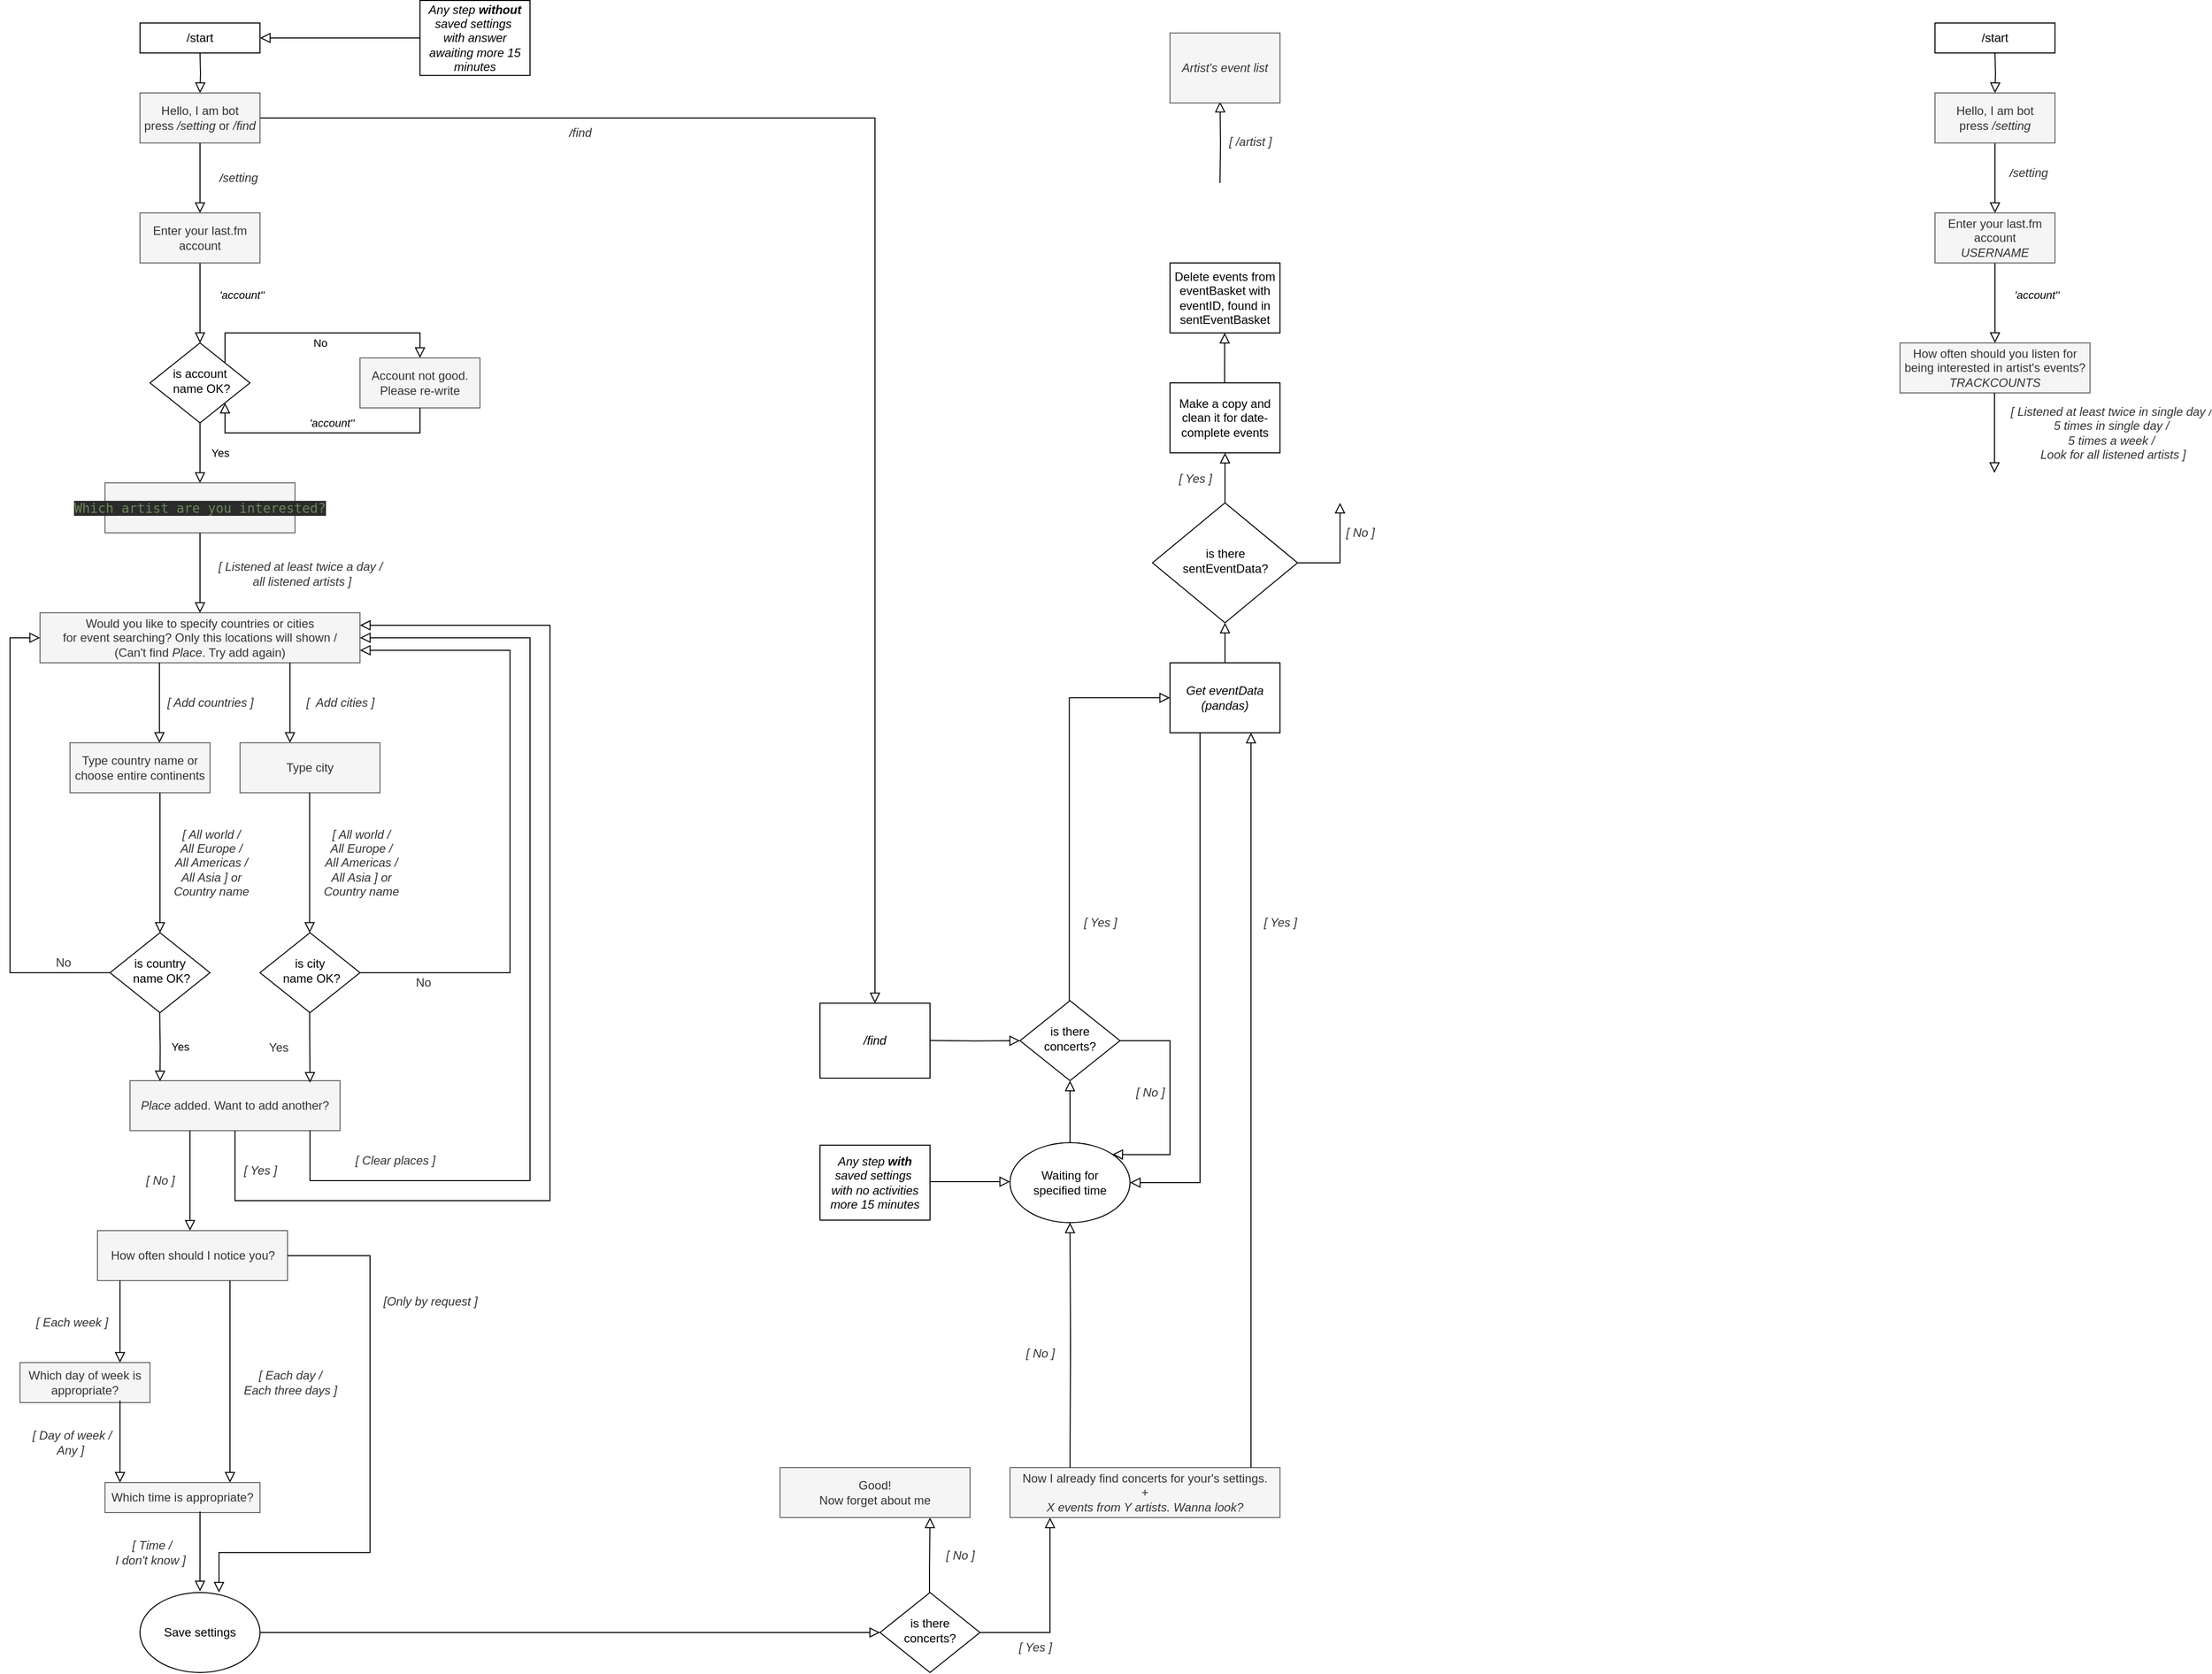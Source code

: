 <mxfile version="15.3.5" type="device"><diagram id="C5RBs43oDa-KdzZeNtuy" name="Page-1"><mxGraphModel dx="822" dy="880" grid="1" gridSize="10" guides="1" tooltips="1" connect="1" arrows="1" fold="1" page="1" pageScale="1" pageWidth="3300" pageHeight="4681" background="none" math="0" shadow="0"><root><mxCell id="WIyWlLk6GJQsqaUBKTNV-0"/><mxCell id="WIyWlLk6GJQsqaUBKTNV-1" parent="WIyWlLk6GJQsqaUBKTNV-0"/><mxCell id="WIyWlLk6GJQsqaUBKTNV-2" value="" style="rounded=0;html=1;jettySize=auto;orthogonalLoop=1;fontSize=11;endArrow=block;endFill=0;endSize=8;strokeWidth=1;shadow=0;labelBackgroundColor=none;edgeStyle=orthogonalEdgeStyle;" parent="WIyWlLk6GJQsqaUBKTNV-1" edge="1"><mxGeometry relative="1" as="geometry"><mxPoint x="220" y="70" as="sourcePoint"/><mxPoint x="220" y="110" as="targetPoint"/></mxGeometry></mxCell><mxCell id="WIyWlLk6GJQsqaUBKTNV-4" value="&lt;i&gt;&amp;nbsp;'account''&lt;/i&gt;" style="rounded=0;html=1;jettySize=auto;orthogonalLoop=1;fontSize=11;endArrow=block;endFill=0;endSize=8;strokeWidth=1;shadow=0;labelBackgroundColor=none;edgeStyle=orthogonalEdgeStyle;exitX=0.5;exitY=1;exitDx=0;exitDy=0;" parent="WIyWlLk6GJQsqaUBKTNV-1" source="rddQKgTsHQDnWdZwO14L-9" target="WIyWlLk6GJQsqaUBKTNV-10" edge="1"><mxGeometry x="-0.2" y="40" relative="1" as="geometry"><mxPoint as="offset"/><mxPoint x="220" y="310" as="sourcePoint"/></mxGeometry></mxCell><mxCell id="WIyWlLk6GJQsqaUBKTNV-8" value="Yes" style="rounded=0;html=1;jettySize=auto;orthogonalLoop=1;fontSize=11;endArrow=block;endFill=0;endSize=8;strokeWidth=1;shadow=0;labelBackgroundColor=none;edgeStyle=orthogonalEdgeStyle;" parent="WIyWlLk6GJQsqaUBKTNV-1" source="WIyWlLk6GJQsqaUBKTNV-10" edge="1"><mxGeometry y="20" relative="1" as="geometry"><mxPoint as="offset"/><mxPoint x="220" y="500.03" as="targetPoint"/></mxGeometry></mxCell><mxCell id="WIyWlLk6GJQsqaUBKTNV-9" value="No" style="edgeStyle=orthogonalEdgeStyle;rounded=0;html=1;jettySize=auto;orthogonalLoop=1;fontSize=11;endArrow=block;endFill=0;endSize=8;strokeWidth=1;shadow=0;labelBackgroundColor=none;entryX=0.5;entryY=0;entryDx=0;entryDy=0;exitX=1;exitY=0;exitDx=0;exitDy=0;" parent="WIyWlLk6GJQsqaUBKTNV-1" source="WIyWlLk6GJQsqaUBKTNV-10" target="rddQKgTsHQDnWdZwO14L-11" edge="1"><mxGeometry y="-10" relative="1" as="geometry"><mxPoint as="offset"/><mxPoint x="380" y="400.03" as="targetPoint"/><Array as="points"><mxPoint x="245" y="350.03"/><mxPoint x="440" y="350.03"/></Array></mxGeometry></mxCell><mxCell id="WIyWlLk6GJQsqaUBKTNV-10" value="is account&lt;br&gt;&amp;nbsp;name OK?" style="rhombus;whiteSpace=wrap;html=1;shadow=0;fontFamily=Helvetica;fontSize=12;align=center;strokeWidth=1;spacing=6;spacingTop=-4;" parent="WIyWlLk6GJQsqaUBKTNV-1" vertex="1"><mxGeometry x="170" y="360.03" width="100" height="80" as="geometry"/></mxCell><mxCell id="rddQKgTsHQDnWdZwO14L-1" value="Hello, I am bot&lt;br&gt;press &lt;i&gt;/setting&amp;nbsp;&lt;/i&gt;or &lt;i&gt;/find&lt;/i&gt;" style="rounded=0;whiteSpace=wrap;html=1;hachureGap=4;pointerEvents=0;fillColor=#f5f5f5;strokeColor=#666666;fontColor=#333333;" parent="WIyWlLk6GJQsqaUBKTNV-1" vertex="1"><mxGeometry x="160" y="110" width="120" height="50" as="geometry"/></mxCell><mxCell id="rddQKgTsHQDnWdZwO14L-2" value="&lt;span&gt;/start&lt;/span&gt;" style="rounded=0;whiteSpace=wrap;html=1;hachureGap=4;pointerEvents=0;" parent="WIyWlLk6GJQsqaUBKTNV-1" vertex="1"><mxGeometry x="160" y="40" width="120" height="30" as="geometry"/></mxCell><mxCell id="rddQKgTsHQDnWdZwO14L-7" value="&lt;i&gt;/&lt;/i&gt;&lt;i style=&quot;color: rgb(51 , 51 , 51) ; font-size: 12px&quot;&gt;setting&amp;nbsp;&lt;/i&gt;" style="edgeStyle=orthogonalEdgeStyle;rounded=0;html=1;jettySize=auto;orthogonalLoop=1;fontSize=11;endArrow=block;endFill=0;endSize=8;strokeWidth=1;shadow=0;labelBackgroundColor=none;exitX=0.5;exitY=1;exitDx=0;exitDy=0;" parent="WIyWlLk6GJQsqaUBKTNV-1" source="rddQKgTsHQDnWdZwO14L-1" edge="1"><mxGeometry y="40" relative="1" as="geometry"><mxPoint as="offset"/><mxPoint x="220" y="190.02" as="sourcePoint"/><mxPoint x="220" y="230" as="targetPoint"/><Array as="points"><mxPoint x="220" y="190"/></Array></mxGeometry></mxCell><mxCell id="rddQKgTsHQDnWdZwO14L-9" value="Enter your last.fm account" style="rounded=0;whiteSpace=wrap;html=1;hachureGap=4;pointerEvents=0;fillColor=#f5f5f5;strokeColor=#666666;fontColor=#333333;" parent="WIyWlLk6GJQsqaUBKTNV-1" vertex="1"><mxGeometry x="160" y="230" width="120" height="50" as="geometry"/></mxCell><mxCell id="rddQKgTsHQDnWdZwO14L-11" value="Account not good. Please re-write" style="rounded=0;whiteSpace=wrap;html=1;hachureGap=4;pointerEvents=0;fillColor=#f5f5f5;strokeColor=#666666;fontColor=#333333;" parent="WIyWlLk6GJQsqaUBKTNV-1" vertex="1"><mxGeometry x="380" y="375.03" width="120" height="50" as="geometry"/></mxCell><mxCell id="rddQKgTsHQDnWdZwO14L-12" value="&lt;pre style=&quot;background-color: rgb(43 , 43 , 43) ; font-size: 9.8pt ; font-family: &amp;#34;jetbrains mono&amp;#34; , monospace ; color: rgb(169 , 183 , 198)&quot;&gt;&lt;span style=&quot;color: #6a8759&quot;&gt;Which artist are you interested?&lt;/span&gt;&lt;/pre&gt;" style="rounded=0;whiteSpace=wrap;html=1;hachureGap=4;pointerEvents=0;fillColor=#f5f5f5;strokeColor=#666666;fontColor=#333333;" parent="WIyWlLk6GJQsqaUBKTNV-1" vertex="1"><mxGeometry x="125" y="500.03" width="190" height="49.97" as="geometry"/></mxCell><mxCell id="rddQKgTsHQDnWdZwO14L-13" value="&lt;i&gt;&amp;nbsp;'account''&lt;/i&gt;" style="rounded=0;html=1;jettySize=auto;orthogonalLoop=1;fontSize=11;endArrow=block;endFill=0;endSize=8;strokeWidth=1;shadow=0;labelBackgroundColor=none;edgeStyle=orthogonalEdgeStyle;exitX=0.5;exitY=1;exitDx=0;exitDy=0;entryX=1;entryY=1;entryDx=0;entryDy=0;" parent="WIyWlLk6GJQsqaUBKTNV-1" source="rddQKgTsHQDnWdZwO14L-11" target="WIyWlLk6GJQsqaUBKTNV-10" edge="1"><mxGeometry x="-0.08" y="-10" relative="1" as="geometry"><mxPoint as="offset"/><mxPoint x="280" y="430.03" as="sourcePoint"/><mxPoint x="370" y="430.03" as="targetPoint"/><Array as="points"><mxPoint x="440" y="450.03"/><mxPoint x="245" y="450.03"/></Array></mxGeometry></mxCell><mxCell id="rddQKgTsHQDnWdZwO14L-14" value="&lt;i style=&quot;color: rgb(51 , 51 , 51) ; font-size: 12px&quot;&gt;[ Listened at least twice a day / &lt;br&gt;&amp;nbsp;all listened artists ]&lt;/i&gt;" style="rounded=0;html=1;jettySize=auto;orthogonalLoop=1;fontSize=11;endArrow=block;endFill=0;endSize=8;strokeWidth=1;shadow=0;labelBackgroundColor=none;edgeStyle=orthogonalEdgeStyle;exitX=0.5;exitY=1;exitDx=0;exitDy=0;" parent="WIyWlLk6GJQsqaUBKTNV-1" source="rddQKgTsHQDnWdZwO14L-12" edge="1"><mxGeometry y="100" relative="1" as="geometry"><mxPoint as="offset"/><mxPoint x="219.71" y="570.03" as="sourcePoint"/><mxPoint x="220" y="630" as="targetPoint"/><Array as="points"/></mxGeometry></mxCell><mxCell id="rddQKgTsHQDnWdZwO14L-16" value="How often should I notice you?" style="rounded=0;whiteSpace=wrap;html=1;hachureGap=4;pointerEvents=0;fillColor=#f5f5f5;strokeColor=#666666;fontColor=#333333;" parent="WIyWlLk6GJQsqaUBKTNV-1" vertex="1"><mxGeometry x="117.5" y="1247.99" width="190" height="49.97" as="geometry"/></mxCell><mxCell id="rddQKgTsHQDnWdZwO14L-17" value="&lt;font color=&quot;#333333&quot;&gt;&lt;span style=&quot;font-size: 12px&quot;&gt;&lt;i&gt;&amp;nbsp;[ Each week ]&lt;/i&gt;&lt;/span&gt;&lt;/font&gt;" style="rounded=0;html=1;jettySize=auto;orthogonalLoop=1;fontSize=11;endArrow=block;endFill=0;endSize=8;strokeWidth=1;shadow=0;labelBackgroundColor=none;edgeStyle=orthogonalEdgeStyle;" parent="WIyWlLk6GJQsqaUBKTNV-1" target="rddQKgTsHQDnWdZwO14L-48" edge="1"><mxGeometry x="0.024" y="-50" relative="1" as="geometry"><mxPoint as="offset"/><mxPoint x="140" y="1298" as="sourcePoint"/><mxPoint x="170" y="1377.96" as="targetPoint"/><Array as="points"><mxPoint x="140" y="1298"/></Array></mxGeometry></mxCell><mxCell id="rddQKgTsHQDnWdZwO14L-18" value="Would you like to specify countries or cities &lt;br&gt;for event searching? Only this locations will shown /&lt;br&gt;(Can't find &lt;i&gt;Place&lt;/i&gt;. Try add again)" style="rounded=0;whiteSpace=wrap;html=1;hachureGap=4;pointerEvents=0;fillColor=#f5f5f5;strokeColor=#666666;fontColor=#333333;" parent="WIyWlLk6GJQsqaUBKTNV-1" vertex="1"><mxGeometry x="60" y="630" width="320" height="49.97" as="geometry"/></mxCell><mxCell id="rddQKgTsHQDnWdZwO14L-20" value="&lt;font color=&quot;#333333&quot;&gt;&lt;span style=&quot;font-size: 12px&quot;&gt;&lt;i&gt;[ Add countries ]&lt;/i&gt;&lt;/span&gt;&lt;/font&gt;" style="rounded=0;html=1;jettySize=auto;orthogonalLoop=1;fontSize=11;endArrow=block;endFill=0;endSize=8;strokeWidth=1;shadow=0;labelBackgroundColor=none;edgeStyle=orthogonalEdgeStyle;exitX=0.5;exitY=1;exitDx=0;exitDy=0;" parent="WIyWlLk6GJQsqaUBKTNV-1" edge="1"><mxGeometry x="0.001" y="51" relative="1" as="geometry"><mxPoint as="offset"/><mxPoint x="179.43" y="679.97" as="sourcePoint"/><mxPoint x="179.43" y="759.97" as="targetPoint"/><Array as="points"/></mxGeometry></mxCell><mxCell id="rddQKgTsHQDnWdZwO14L-21" value="&lt;font color=&quot;#333333&quot;&gt;&lt;span style=&quot;font-size: 12px&quot;&gt;&lt;i&gt;[&amp;nbsp; Add cities&amp;nbsp;]&lt;/i&gt;&lt;/span&gt;&lt;/font&gt;" style="rounded=0;html=1;jettySize=auto;orthogonalLoop=1;fontSize=11;endArrow=block;endFill=0;endSize=8;strokeWidth=1;shadow=0;labelBackgroundColor=none;edgeStyle=orthogonalEdgeStyle;exitX=0.5;exitY=1;exitDx=0;exitDy=0;" parent="WIyWlLk6GJQsqaUBKTNV-1" edge="1"><mxGeometry x="0.001" y="50" relative="1" as="geometry"><mxPoint as="offset"/><mxPoint x="310.0" y="679.97" as="sourcePoint"/><mxPoint x="310.0" y="759.97" as="targetPoint"/><Array as="points"/></mxGeometry></mxCell><mxCell id="rddQKgTsHQDnWdZwO14L-22" value="Type country name or choose entire continents" style="rounded=0;whiteSpace=wrap;html=1;hachureGap=4;pointerEvents=0;fillColor=#f5f5f5;strokeColor=#666666;fontColor=#333333;" parent="WIyWlLk6GJQsqaUBKTNV-1" vertex="1"><mxGeometry x="90" y="760" width="140" height="49.97" as="geometry"/></mxCell><mxCell id="rddQKgTsHQDnWdZwO14L-23" value="Type city" style="rounded=0;whiteSpace=wrap;html=1;hachureGap=4;pointerEvents=0;fillColor=#f5f5f5;strokeColor=#666666;fontColor=#333333;" parent="WIyWlLk6GJQsqaUBKTNV-1" vertex="1"><mxGeometry x="260" y="760" width="140" height="49.97" as="geometry"/></mxCell><mxCell id="rddQKgTsHQDnWdZwO14L-24" value="&lt;font color=&quot;#333333&quot;&gt;&lt;span style=&quot;font-size: 12px&quot;&gt;&lt;i&gt;[ All world /&lt;br&gt;All Europe /&lt;br&gt;All Americas /&lt;br&gt;All Asia ] or&lt;br&gt;Country name&lt;/i&gt;&lt;/span&gt;&lt;/font&gt;" style="rounded=0;html=1;jettySize=auto;orthogonalLoop=1;fontSize=11;endArrow=block;endFill=0;endSize=8;strokeWidth=1;shadow=0;labelBackgroundColor=none;edgeStyle=orthogonalEdgeStyle;exitX=0.5;exitY=1;exitDx=0;exitDy=0;" parent="WIyWlLk6GJQsqaUBKTNV-1" edge="1"><mxGeometry x="0.001" y="51" relative="1" as="geometry"><mxPoint as="offset"/><mxPoint x="180.0" y="809.97" as="sourcePoint"/><mxPoint x="180" y="950" as="targetPoint"/><Array as="points"/></mxGeometry></mxCell><mxCell id="rddQKgTsHQDnWdZwO14L-25" value="&lt;font color=&quot;#333333&quot;&gt;&lt;span style=&quot;font-size: 12px&quot;&gt;&lt;i&gt;[ All world /&lt;br&gt;All Europe /&lt;br&gt;All Americas /&lt;br&gt;All Asia ] or&lt;br&gt;Country name&lt;/i&gt;&lt;/span&gt;&lt;/font&gt;" style="rounded=0;html=1;jettySize=auto;orthogonalLoop=1;fontSize=11;endArrow=block;endFill=0;endSize=8;strokeWidth=1;shadow=0;labelBackgroundColor=none;edgeStyle=orthogonalEdgeStyle;exitX=0.5;exitY=1;exitDx=0;exitDy=0;" parent="WIyWlLk6GJQsqaUBKTNV-1" edge="1"><mxGeometry x="0.001" y="51" relative="1" as="geometry"><mxPoint as="offset"/><mxPoint x="329.66" y="809.97" as="sourcePoint"/><mxPoint x="329.66" y="950.0" as="targetPoint"/><Array as="points"/></mxGeometry></mxCell><mxCell id="rddQKgTsHQDnWdZwO14L-26" value="&lt;i&gt;Place &lt;/i&gt;added. Want to add another?" style="rounded=0;whiteSpace=wrap;html=1;hachureGap=4;pointerEvents=0;fillColor=#f5f5f5;strokeColor=#666666;fontColor=#333333;" parent="WIyWlLk6GJQsqaUBKTNV-1" vertex="1"><mxGeometry x="150" y="1097.99" width="210" height="49.97" as="geometry"/></mxCell><mxCell id="rddQKgTsHQDnWdZwO14L-29" value="&lt;font color=&quot;#333333&quot;&gt;&lt;span style=&quot;font-size: 12px&quot;&gt;&lt;i&gt;[ No ]&lt;/i&gt;&lt;/span&gt;&lt;/font&gt;" style="rounded=0;html=1;jettySize=auto;orthogonalLoop=1;fontSize=11;endArrow=block;endFill=0;endSize=8;strokeWidth=1;shadow=0;labelBackgroundColor=none;edgeStyle=orthogonalEdgeStyle;exitX=0.5;exitY=1;exitDx=0;exitDy=0;" parent="WIyWlLk6GJQsqaUBKTNV-1" edge="1"><mxGeometry x="0.0" y="-30" relative="1" as="geometry"><mxPoint as="offset"/><mxPoint x="210" y="1147.96" as="sourcePoint"/><mxPoint x="210" y="1247.99" as="targetPoint"/><Array as="points"/></mxGeometry></mxCell><mxCell id="rddQKgTsHQDnWdZwO14L-30" value="&lt;font color=&quot;#333333&quot;&gt;&lt;span style=&quot;font-size: 12px&quot;&gt;&lt;i&gt;[ Yes ]&lt;/i&gt;&lt;/span&gt;&lt;/font&gt;" style="rounded=0;html=1;jettySize=auto;orthogonalLoop=1;fontSize=11;endArrow=block;endFill=0;endSize=8;strokeWidth=1;shadow=0;labelBackgroundColor=none;edgeStyle=orthogonalEdgeStyle;entryX=1;entryY=0.25;entryDx=0;entryDy=0;" parent="WIyWlLk6GJQsqaUBKTNV-1" target="rddQKgTsHQDnWdZwO14L-18" edge="1"><mxGeometry x="-0.931" y="25" relative="1" as="geometry"><mxPoint as="offset"/><mxPoint x="255" y="1148" as="sourcePoint"/><mxPoint x="335" y="790.483" as="targetPoint"/><Array as="points"><mxPoint x="255" y="1218"/><mxPoint x="570" y="1218"/><mxPoint x="570" y="642"/></Array></mxGeometry></mxCell><mxCell id="rddQKgTsHQDnWdZwO14L-31" value="&lt;font color=&quot;#333333&quot;&gt;&lt;span style=&quot;font-size: 12px&quot;&gt;&lt;i&gt;[ Clear places ]&lt;/i&gt;&lt;/span&gt;&lt;/font&gt;" style="rounded=0;html=1;jettySize=auto;orthogonalLoop=1;fontSize=11;endArrow=block;endFill=0;endSize=8;strokeWidth=1;shadow=0;labelBackgroundColor=none;edgeStyle=orthogonalEdgeStyle;entryX=1;entryY=0.5;entryDx=0;entryDy=0;" parent="WIyWlLk6GJQsqaUBKTNV-1" source="rddQKgTsHQDnWdZwO14L-26" target="rddQKgTsHQDnWdZwO14L-18" edge="1"><mxGeometry x="-0.725" y="20" relative="1" as="geometry"><mxPoint as="offset"/><mxPoint x="360.0" y="1117.99" as="sourcePoint"/><mxPoint x="335" y="815.467" as="targetPoint"/><Array as="points"><mxPoint x="330" y="1198"/><mxPoint x="550" y="1198"/><mxPoint x="550" y="655"/></Array></mxGeometry></mxCell><mxCell id="rddQKgTsHQDnWdZwO14L-36" value="is country&lt;br&gt;&amp;nbsp;name OK?" style="rhombus;whiteSpace=wrap;html=1;shadow=0;fontFamily=Helvetica;fontSize=12;align=center;strokeWidth=1;spacing=6;spacingTop=-4;" parent="WIyWlLk6GJQsqaUBKTNV-1" vertex="1"><mxGeometry x="130" y="950" width="100" height="80" as="geometry"/></mxCell><mxCell id="rddQKgTsHQDnWdZwO14L-37" value="is city&lt;br&gt;&amp;nbsp;name OK?" style="rhombus;whiteSpace=wrap;html=1;shadow=0;fontFamily=Helvetica;fontSize=12;align=center;strokeWidth=1;spacing=6;spacingTop=-4;" parent="WIyWlLk6GJQsqaUBKTNV-1" vertex="1"><mxGeometry x="280" y="950" width="100" height="80" as="geometry"/></mxCell><mxCell id="rddQKgTsHQDnWdZwO14L-38" value="Yes" style="rounded=0;html=1;jettySize=auto;orthogonalLoop=1;fontSize=11;endArrow=block;endFill=0;endSize=8;strokeWidth=1;shadow=0;labelBackgroundColor=none;edgeStyle=orthogonalEdgeStyle;entryX=0.143;entryY=0.011;entryDx=0;entryDy=0;entryPerimeter=0;" parent="WIyWlLk6GJQsqaUBKTNV-1" target="rddQKgTsHQDnWdZwO14L-26" edge="1"><mxGeometry y="20" relative="1" as="geometry"><mxPoint as="offset"/><mxPoint x="179.71" y="1030" as="sourcePoint"/><mxPoint x="179.71" y="1090" as="targetPoint"/></mxGeometry></mxCell><mxCell id="rddQKgTsHQDnWdZwO14L-43" value="&lt;font color=&quot;#333333&quot;&gt;&lt;span style=&quot;font-size: 12px&quot;&gt;Yes&amp;nbsp;&lt;/span&gt;&lt;/font&gt;" style="rounded=0;html=1;jettySize=auto;orthogonalLoop=1;fontSize=11;endArrow=block;endFill=0;endSize=8;strokeWidth=1;shadow=0;labelBackgroundColor=none;edgeStyle=orthogonalEdgeStyle;exitX=0.5;exitY=1;exitDx=0;exitDy=0;sourcePerimeterSpacing=8;targetPerimeterSpacing=8;" parent="WIyWlLk6GJQsqaUBKTNV-1" edge="1"><mxGeometry x="0.0" y="-30" relative="1" as="geometry"><mxPoint as="offset"/><mxPoint x="329.66" y="1030" as="sourcePoint"/><mxPoint x="330" y="1100" as="targetPoint"/><Array as="points"><mxPoint x="330" y="1050"/><mxPoint x="330" y="1050"/></Array></mxGeometry></mxCell><mxCell id="rddQKgTsHQDnWdZwO14L-44" value="&lt;font color=&quot;#333333&quot;&gt;&lt;span style=&quot;font-size: 12px&quot;&gt;No&lt;/span&gt;&lt;/font&gt;" style="rounded=0;html=1;jettySize=auto;orthogonalLoop=1;fontSize=11;endArrow=block;endFill=0;endSize=8;strokeWidth=1;shadow=0;labelBackgroundColor=none;edgeStyle=orthogonalEdgeStyle;exitX=0;exitY=0.5;exitDx=0;exitDy=0;sourcePerimeterSpacing=8;targetPerimeterSpacing=8;entryX=0;entryY=0.5;entryDx=0;entryDy=0;" parent="WIyWlLk6GJQsqaUBKTNV-1" source="rddQKgTsHQDnWdZwO14L-36" target="rddQKgTsHQDnWdZwO14L-18" edge="1"><mxGeometry x="-0.798" y="-10" relative="1" as="geometry"><mxPoint as="offset"/><mxPoint x="220" y="870" as="sourcePoint"/><mxPoint x="220" y="970.03" as="targetPoint"/><Array as="points"><mxPoint x="30" y="990"/><mxPoint x="30" y="655"/></Array></mxGeometry></mxCell><mxCell id="rddQKgTsHQDnWdZwO14L-45" value="&lt;font color=&quot;#333333&quot;&gt;&lt;span style=&quot;font-size: 12px&quot;&gt;No&lt;/span&gt;&lt;/font&gt;" style="rounded=0;html=1;jettySize=auto;orthogonalLoop=1;fontSize=11;endArrow=block;endFill=0;endSize=8;strokeWidth=1;shadow=0;labelBackgroundColor=none;edgeStyle=orthogonalEdgeStyle;exitX=1;exitY=0.5;exitDx=0;exitDy=0;sourcePerimeterSpacing=8;targetPerimeterSpacing=8;entryX=1;entryY=0.75;entryDx=0;entryDy=0;" parent="WIyWlLk6GJQsqaUBKTNV-1" source="rddQKgTsHQDnWdZwO14L-37" target="rddQKgTsHQDnWdZwO14L-18" edge="1"><mxGeometry x="-0.798" y="-10" relative="1" as="geometry"><mxPoint as="offset"/><mxPoint x="720" y="985.02" as="sourcePoint"/><mxPoint x="680" y="650.005" as="targetPoint"/><Array as="points"><mxPoint x="530" y="990"/><mxPoint x="530" y="668"/></Array></mxGeometry></mxCell><mxCell id="rddQKgTsHQDnWdZwO14L-47" value="&lt;font color=&quot;#333333&quot;&gt;&lt;span style=&quot;font-size: 12px&quot;&gt;&lt;i&gt;[Only by request ]&lt;/i&gt;&lt;/span&gt;&lt;/font&gt;" style="rounded=0;html=1;jettySize=auto;orthogonalLoop=1;fontSize=11;endArrow=block;endFill=0;endSize=8;strokeWidth=1;shadow=0;labelBackgroundColor=none;edgeStyle=orthogonalEdgeStyle;exitX=1;exitY=0.5;exitDx=0;exitDy=0;" parent="WIyWlLk6GJQsqaUBKTNV-1" source="rddQKgTsHQDnWdZwO14L-16" edge="1"><mxGeometry x="-0.548" y="60" relative="1" as="geometry"><mxPoint as="offset"/><mxPoint x="410" y="1310" as="sourcePoint"/><mxPoint x="239" y="1610" as="targetPoint"/><Array as="points"><mxPoint x="390" y="1273"/><mxPoint x="390" y="1570"/><mxPoint x="239" y="1570"/><mxPoint x="239" y="1600"/><mxPoint x="239" y="1600"/></Array></mxGeometry></mxCell><mxCell id="rddQKgTsHQDnWdZwO14L-48" value="Which day of week is appropriate?" style="rounded=0;whiteSpace=wrap;html=1;hachureGap=4;pointerEvents=0;fillColor=#f5f5f5;strokeColor=#666666;fontColor=#333333;" parent="WIyWlLk6GJQsqaUBKTNV-1" vertex="1"><mxGeometry x="40" y="1380" width="130" height="40" as="geometry"/></mxCell><mxCell id="rddQKgTsHQDnWdZwO14L-49" value="&lt;font color=&quot;#333333&quot;&gt;&lt;span style=&quot;font-size: 12px&quot;&gt;&lt;i&gt;[ Each day / &lt;br&gt;Each three days ]&lt;br&gt;&lt;/i&gt;&lt;/span&gt;&lt;/font&gt;" style="rounded=0;html=1;jettySize=auto;orthogonalLoop=1;fontSize=11;endArrow=block;endFill=0;endSize=8;strokeWidth=1;shadow=0;labelBackgroundColor=none;edgeStyle=orthogonalEdgeStyle;exitX=0.5;exitY=1;exitDx=0;exitDy=0;" parent="WIyWlLk6GJQsqaUBKTNV-1" edge="1"><mxGeometry x="0.01" y="60" relative="1" as="geometry"><mxPoint as="offset"/><mxPoint x="250" y="1297.96" as="sourcePoint"/><mxPoint x="250" y="1500" as="targetPoint"/><Array as="points"/></mxGeometry></mxCell><mxCell id="rddQKgTsHQDnWdZwO14L-50" value="&lt;font color=&quot;#333333&quot;&gt;&lt;span style=&quot;font-size: 12px&quot;&gt;&lt;i&gt;&amp;nbsp;[ Day of week /&lt;br&gt;Any ]&lt;/i&gt;&lt;/span&gt;&lt;/font&gt;" style="rounded=0;html=1;jettySize=auto;orthogonalLoop=1;fontSize=11;endArrow=block;endFill=0;endSize=8;strokeWidth=1;shadow=0;labelBackgroundColor=none;edgeStyle=orthogonalEdgeStyle;" parent="WIyWlLk6GJQsqaUBKTNV-1" edge="1"><mxGeometry x="0.024" y="-50" relative="1" as="geometry"><mxPoint as="offset"/><mxPoint x="140" y="1418" as="sourcePoint"/><mxPoint x="140" y="1500" as="targetPoint"/><Array as="points"><mxPoint x="140" y="1418"/></Array></mxGeometry></mxCell><mxCell id="rddQKgTsHQDnWdZwO14L-51" value="Which time is appropriate?" style="rounded=0;whiteSpace=wrap;html=1;hachureGap=4;pointerEvents=0;fillColor=#f5f5f5;strokeColor=#666666;fontColor=#333333;" parent="WIyWlLk6GJQsqaUBKTNV-1" vertex="1"><mxGeometry x="125" y="1500" width="155" height="30" as="geometry"/></mxCell><mxCell id="rddQKgTsHQDnWdZwO14L-52" value="&lt;font color=&quot;#333333&quot;&gt;&lt;span style=&quot;font-size: 12px&quot;&gt;&lt;i&gt;&amp;nbsp;[ Time /&lt;br&gt;I don't know ]&lt;/i&gt;&lt;/span&gt;&lt;/font&gt;" style="rounded=0;html=1;jettySize=auto;orthogonalLoop=1;fontSize=11;endArrow=block;endFill=0;endSize=8;strokeWidth=1;shadow=0;labelBackgroundColor=none;edgeStyle=orthogonalEdgeStyle;entryX=0.592;entryY=-0.026;entryDx=0;entryDy=0;entryPerimeter=0;" parent="WIyWlLk6GJQsqaUBKTNV-1" edge="1"><mxGeometry x="0.029" y="-50" relative="1" as="geometry"><mxPoint as="offset"/><mxPoint x="220" y="1529" as="sourcePoint"/><mxPoint x="219.98" y="1608.701" as="targetPoint"/><Array as="points"><mxPoint x="220" y="1529"/></Array></mxGeometry></mxCell><mxCell id="rddQKgTsHQDnWdZwO14L-53" value="is there concerts?" style="rhombus;whiteSpace=wrap;html=1;shadow=0;fontFamily=Helvetica;fontSize=12;align=center;strokeWidth=1;spacing=6;spacingTop=-4;" parent="WIyWlLk6GJQsqaUBKTNV-1" vertex="1"><mxGeometry x="900" y="1610" width="100" height="80" as="geometry"/></mxCell><mxCell id="rddQKgTsHQDnWdZwO14L-54" value="" style="rounded=0;html=1;jettySize=auto;orthogonalLoop=1;fontSize=11;endArrow=block;endFill=0;endSize=8;strokeWidth=1;shadow=0;labelBackgroundColor=none;edgeStyle=orthogonalEdgeStyle;exitX=1;exitY=0.5;exitDx=0;exitDy=0;entryX=0;entryY=0.5;entryDx=0;entryDy=0;" parent="WIyWlLk6GJQsqaUBKTNV-1" source="rddQKgTsHQDnWdZwO14L-60" target="rddQKgTsHQDnWdZwO14L-53" edge="1"><mxGeometry x="0.029" y="-50" relative="1" as="geometry"><mxPoint as="offset"/><mxPoint x="297.5" y="1649.995" as="sourcePoint"/><mxPoint x="560" y="1650.01" as="targetPoint"/><Array as="points"/></mxGeometry></mxCell><mxCell id="rddQKgTsHQDnWdZwO14L-55" value="&lt;font color=&quot;#333333&quot;&gt;&lt;span style=&quot;font-size: 12px&quot;&gt;&lt;i&gt;[ No ]&lt;/i&gt;&lt;/span&gt;&lt;/font&gt;" style="rounded=0;html=1;jettySize=auto;orthogonalLoop=1;fontSize=11;endArrow=block;endFill=0;endSize=8;strokeWidth=1;shadow=0;labelBackgroundColor=none;edgeStyle=orthogonalEdgeStyle;exitX=0.5;exitY=1;exitDx=0;exitDy=0;" parent="WIyWlLk6GJQsqaUBKTNV-1" edge="1"><mxGeometry x="0.0" y="-30" relative="1" as="geometry"><mxPoint as="offset"/><mxPoint x="949.5" y="1610" as="sourcePoint"/><mxPoint x="950" y="1535.01" as="targetPoint"/><Array as="points"><mxPoint x="950" y="1585.01"/><mxPoint x="950" y="1585.01"/></Array></mxGeometry></mxCell><mxCell id="rddQKgTsHQDnWdZwO14L-56" value="&lt;font color=&quot;#333333&quot;&gt;&lt;span style=&quot;font-size: 12px&quot;&gt;&lt;i&gt;[ Yes ]&lt;/i&gt;&lt;/span&gt;&lt;/font&gt;" style="rounded=0;html=1;jettySize=auto;orthogonalLoop=1;fontSize=11;endArrow=block;endFill=0;endSize=8;strokeWidth=1;shadow=0;labelBackgroundColor=none;edgeStyle=orthogonalEdgeStyle;exitX=1;exitY=0.5;exitDx=0;exitDy=0;" parent="WIyWlLk6GJQsqaUBKTNV-1" source="rddQKgTsHQDnWdZwO14L-53" edge="1"><mxGeometry x="-0.407" y="-15" relative="1" as="geometry"><mxPoint as="offset"/><mxPoint x="959.5" y="1620.0" as="sourcePoint"/><mxPoint x="1070" y="1535.01" as="targetPoint"/><Array as="points"><mxPoint x="1070" y="1650.01"/></Array></mxGeometry></mxCell><mxCell id="rddQKgTsHQDnWdZwO14L-57" value="Now I already find concerts for your's settings.&lt;br&gt;+&lt;br&gt;&lt;i&gt;X events from Y artists. Wanna look?&lt;/i&gt;" style="rounded=0;whiteSpace=wrap;html=1;hachureGap=4;pointerEvents=0;fillColor=#f5f5f5;strokeColor=#666666;fontColor=#333333;" parent="WIyWlLk6GJQsqaUBKTNV-1" vertex="1"><mxGeometry x="1030" y="1485.01" width="270" height="49.97" as="geometry"/></mxCell><mxCell id="rddQKgTsHQDnWdZwO14L-58" value="Good!&lt;br&gt;Now forget about me" style="rounded=0;whiteSpace=wrap;html=1;hachureGap=4;pointerEvents=0;fillColor=#f5f5f5;strokeColor=#666666;fontColor=#333333;" parent="WIyWlLk6GJQsqaUBKTNV-1" vertex="1"><mxGeometry x="800" y="1485.01" width="190" height="49.97" as="geometry"/></mxCell><mxCell id="rddQKgTsHQDnWdZwO14L-60" value="Save settings" style="ellipse;whiteSpace=wrap;html=1;hachureGap=4;pointerEvents=0;" parent="WIyWlLk6GJQsqaUBKTNV-1" vertex="1"><mxGeometry x="160" y="1610" width="120" height="80" as="geometry"/></mxCell><mxCell id="rddQKgTsHQDnWdZwO14L-61" value="&lt;font color=&quot;#333333&quot;&gt;&lt;span style=&quot;font-size: 12px&quot;&gt;&lt;i&gt;[ Yes ]&lt;/i&gt;&lt;/span&gt;&lt;/font&gt;" style="rounded=0;html=1;jettySize=auto;orthogonalLoop=1;fontSize=11;endArrow=block;endFill=0;endSize=8;strokeWidth=1;shadow=0;labelBackgroundColor=none;edgeStyle=orthogonalEdgeStyle;" parent="WIyWlLk6GJQsqaUBKTNV-1" source="rddQKgTsHQDnWdZwO14L-57" edge="1"><mxGeometry x="0.487" y="-29" relative="1" as="geometry"><mxPoint y="1" as="offset"/><mxPoint x="1271" y="1160" as="sourcePoint"/><mxPoint x="1271" y="750" as="targetPoint"/><Array as="points"><mxPoint x="1271" y="1310"/><mxPoint x="1271" y="1310"/></Array></mxGeometry></mxCell><mxCell id="rddQKgTsHQDnWdZwO14L-62" value="&lt;font color=&quot;#333333&quot;&gt;&lt;span style=&quot;font-size: 12px&quot;&gt;&lt;i&gt;[ No ]&lt;/i&gt;&lt;/span&gt;&lt;/font&gt;" style="rounded=0;html=1;jettySize=auto;orthogonalLoop=1;fontSize=11;endArrow=block;endFill=0;endSize=8;strokeWidth=1;shadow=0;labelBackgroundColor=none;edgeStyle=orthogonalEdgeStyle;exitX=0.5;exitY=1;exitDx=0;exitDy=0;entryX=0.5;entryY=1;entryDx=0;entryDy=0;" parent="WIyWlLk6GJQsqaUBKTNV-1" target="rddQKgTsHQDnWdZwO14L-63" edge="1"><mxGeometry x="-0.074" y="30" relative="1" as="geometry"><mxPoint as="offset"/><mxPoint x="1090.01" y="1485.01" as="sourcePoint"/><mxPoint x="1090.51" y="1410.02" as="targetPoint"/><Array as="points"/></mxGeometry></mxCell><mxCell id="rddQKgTsHQDnWdZwO14L-63" value="Waiting for &lt;br&gt;specified time" style="ellipse;whiteSpace=wrap;html=1;hachureGap=4;pointerEvents=0;" parent="WIyWlLk6GJQsqaUBKTNV-1" vertex="1"><mxGeometry x="1030" y="1160" width="120" height="80" as="geometry"/></mxCell><mxCell id="rddQKgTsHQDnWdZwO14L-64" value="&lt;i&gt;Get eventData&lt;br&gt;(pandas)&lt;br&gt;&lt;/i&gt;" style="rounded=0;whiteSpace=wrap;html=1;hachureGap=4;pointerEvents=0;" parent="WIyWlLk6GJQsqaUBKTNV-1" vertex="1"><mxGeometry x="1190" y="680" width="110" height="70" as="geometry"/></mxCell><mxCell id="rddQKgTsHQDnWdZwO14L-66" value="&lt;i&gt;Any step &lt;b&gt;with &lt;/b&gt;saved&amp;nbsp;&lt;/i&gt;&lt;i&gt;settings&amp;nbsp;&lt;/i&gt;&lt;i&gt;&lt;br&gt;with no activities more 15 minutes&lt;br&gt;&lt;/i&gt;" style="rounded=0;whiteSpace=wrap;html=1;hachureGap=4;pointerEvents=0;" parent="WIyWlLk6GJQsqaUBKTNV-1" vertex="1"><mxGeometry x="840" y="1162.51" width="110" height="74.99" as="geometry"/></mxCell><mxCell id="rddQKgTsHQDnWdZwO14L-67" value="" style="rounded=0;html=1;jettySize=auto;orthogonalLoop=1;fontSize=11;endArrow=block;endFill=0;endSize=8;strokeWidth=1;shadow=0;labelBackgroundColor=none;edgeStyle=orthogonalEdgeStyle;" parent="WIyWlLk6GJQsqaUBKTNV-1" edge="1"><mxGeometry x="0.029" y="-50" relative="1" as="geometry"><mxPoint as="offset"/><mxPoint x="950" y="1199.01" as="sourcePoint"/><mxPoint x="1030" y="1199.01" as="targetPoint"/><Array as="points"/></mxGeometry></mxCell><mxCell id="rddQKgTsHQDnWdZwO14L-68" value="&lt;i&gt;Any step &lt;b&gt;without&lt;/b&gt; saved&amp;nbsp;&lt;/i&gt;&lt;i&gt;settings&amp;nbsp;&lt;/i&gt;&lt;i&gt;&lt;br&gt;with answer awaiting more 15 minutes&lt;br&gt;&lt;/i&gt;" style="rounded=0;whiteSpace=wrap;html=1;hachureGap=4;pointerEvents=0;" parent="WIyWlLk6GJQsqaUBKTNV-1" vertex="1"><mxGeometry x="440" y="17.5" width="110" height="74.99" as="geometry"/></mxCell><mxCell id="rddQKgTsHQDnWdZwO14L-69" value="" style="edgeStyle=orthogonalEdgeStyle;rounded=0;html=1;jettySize=auto;orthogonalLoop=1;fontSize=11;endArrow=block;endFill=0;endSize=8;strokeWidth=1;shadow=0;labelBackgroundColor=none;exitX=0;exitY=0.5;exitDx=0;exitDy=0;entryX=1;entryY=0.5;entryDx=0;entryDy=0;" parent="WIyWlLk6GJQsqaUBKTNV-1" source="rddQKgTsHQDnWdZwO14L-68" target="rddQKgTsHQDnWdZwO14L-2" edge="1"><mxGeometry y="10" relative="1" as="geometry"><mxPoint as="offset"/><mxPoint x="315" y="92.56" as="sourcePoint"/><mxPoint x="340" y="70" as="targetPoint"/><Array as="points"/></mxGeometry></mxCell><mxCell id="rddQKgTsHQDnWdZwO14L-70" value="&lt;font color=&quot;#333333&quot;&gt;&lt;span style=&quot;font-size: 12px&quot;&gt;&lt;i&gt;[ /artist ]&lt;/i&gt;&lt;/span&gt;&lt;/font&gt;" style="rounded=0;html=1;jettySize=auto;orthogonalLoop=1;fontSize=11;endArrow=block;endFill=0;endSize=8;strokeWidth=1;shadow=0;labelBackgroundColor=none;edgeStyle=orthogonalEdgeStyle;exitX=0.5;exitY=1;exitDx=0;exitDy=0;entryX=0.455;entryY=0.983;entryDx=0;entryDy=0;entryPerimeter=0;" parent="WIyWlLk6GJQsqaUBKTNV-1" target="rddQKgTsHQDnWdZwO14L-71" edge="1"><mxGeometry x="0.0" y="-30" relative="1" as="geometry"><mxPoint as="offset"/><mxPoint x="1240.01" y="200.0" as="sourcePoint"/><mxPoint x="1240.51" y="125.01" as="targetPoint"/><Array as="points"/></mxGeometry></mxCell><mxCell id="rddQKgTsHQDnWdZwO14L-71" value="&lt;i&gt;Artist's event list&lt;/i&gt;" style="rounded=0;whiteSpace=wrap;html=1;hachureGap=4;pointerEvents=0;fillColor=#f5f5f5;strokeColor=#666666;fontColor=#333333;" parent="WIyWlLk6GJQsqaUBKTNV-1" vertex="1"><mxGeometry x="1190" y="50" width="110" height="69.97" as="geometry"/></mxCell><mxCell id="rddQKgTsHQDnWdZwO14L-72" value="is there concerts?" style="rhombus;whiteSpace=wrap;html=1;shadow=0;fontFamily=Helvetica;fontSize=12;align=center;strokeWidth=1;spacing=6;spacingTop=-4;" parent="WIyWlLk6GJQsqaUBKTNV-1" vertex="1"><mxGeometry x="1040" y="1017.99" width="100" height="80" as="geometry"/></mxCell><mxCell id="rddQKgTsHQDnWdZwO14L-73" value="" style="rounded=0;html=1;jettySize=auto;orthogonalLoop=1;fontSize=11;endArrow=block;endFill=0;endSize=8;strokeWidth=1;shadow=0;labelBackgroundColor=none;edgeStyle=orthogonalEdgeStyle;entryX=0.5;entryY=1;entryDx=0;entryDy=0;exitX=0.5;exitY=0;exitDx=0;exitDy=0;" parent="WIyWlLk6GJQsqaUBKTNV-1" source="rddQKgTsHQDnWdZwO14L-63" target="rddQKgTsHQDnWdZwO14L-72" edge="1"><mxGeometry x="0.029" y="-50" relative="1" as="geometry"><mxPoint as="offset"/><mxPoint x="1020" y="1122.63" as="sourcePoint"/><mxPoint x="1100" y="1122.63" as="targetPoint"/><Array as="points"/></mxGeometry></mxCell><mxCell id="rddQKgTsHQDnWdZwO14L-74" value="&lt;font color=&quot;#333333&quot;&gt;&lt;span style=&quot;font-size: 12px&quot;&gt;&lt;i&gt;[ Yes ]&lt;/i&gt;&lt;/span&gt;&lt;/font&gt;" style="rounded=0;html=1;jettySize=auto;orthogonalLoop=1;fontSize=11;endArrow=block;endFill=0;endSize=8;strokeWidth=1;shadow=0;labelBackgroundColor=none;edgeStyle=orthogonalEdgeStyle;exitX=0.5;exitY=1;exitDx=0;exitDy=0;entryX=0;entryY=0.5;entryDx=0;entryDy=0;" parent="WIyWlLk6GJQsqaUBKTNV-1" target="rddQKgTsHQDnWdZwO14L-64" edge="1"><mxGeometry x="-0.614" y="-31" relative="1" as="geometry"><mxPoint as="offset"/><mxPoint x="1089.3" y="1017.99" as="sourcePoint"/><mxPoint x="1089.29" y="772.98" as="targetPoint"/><Array as="points"><mxPoint x="1089" y="715"/></Array></mxGeometry></mxCell><mxCell id="rddQKgTsHQDnWdZwO14L-75" value="&lt;font color=&quot;#333333&quot;&gt;&lt;span style=&quot;font-size: 12px&quot;&gt;&lt;i&gt;[ No ]&lt;/i&gt;&lt;/span&gt;&lt;/font&gt;" style="rounded=0;html=1;jettySize=auto;orthogonalLoop=1;fontSize=11;endArrow=block;endFill=0;endSize=8;strokeWidth=1;shadow=0;labelBackgroundColor=none;edgeStyle=orthogonalEdgeStyle;exitX=1;exitY=0.5;exitDx=0;exitDy=0;entryX=1;entryY=0;entryDx=0;entryDy=0;" parent="WIyWlLk6GJQsqaUBKTNV-1" source="rddQKgTsHQDnWdZwO14L-72" target="rddQKgTsHQDnWdZwO14L-63" edge="1"><mxGeometry x="-0.08" y="-20" relative="1" as="geometry"><mxPoint as="offset"/><mxPoint x="1170.01" y="1512.99" as="sourcePoint"/><mxPoint x="1240.71" y="1210" as="targetPoint"/><Array as="points"><mxPoint x="1190" y="1058"/><mxPoint x="1190" y="1172"/><mxPoint x="1150" y="1172"/></Array></mxGeometry></mxCell><mxCell id="rddQKgTsHQDnWdZwO14L-76" value="&lt;i&gt;/find&lt;br&gt;&lt;/i&gt;" style="rounded=0;whiteSpace=wrap;html=1;hachureGap=4;pointerEvents=0;" parent="WIyWlLk6GJQsqaUBKTNV-1" vertex="1"><mxGeometry x="840" y="1020.49" width="110" height="74.99" as="geometry"/></mxCell><mxCell id="rddQKgTsHQDnWdZwO14L-77" value="" style="rounded=0;html=1;jettySize=auto;orthogonalLoop=1;fontSize=11;endArrow=block;endFill=0;endSize=8;strokeWidth=1;shadow=0;labelBackgroundColor=none;edgeStyle=orthogonalEdgeStyle;entryX=0;entryY=0.5;entryDx=0;entryDy=0;" parent="WIyWlLk6GJQsqaUBKTNV-1" target="rddQKgTsHQDnWdZwO14L-72" edge="1"><mxGeometry x="0.029" y="-50" relative="1" as="geometry"><mxPoint as="offset"/><mxPoint x="950" y="1057.7" as="sourcePoint"/><mxPoint x="1030" y="1057.7" as="targetPoint"/><Array as="points"/></mxGeometry></mxCell><mxCell id="rddQKgTsHQDnWdZwO14L-78" value="&lt;i&gt;/&lt;/i&gt;&lt;i style=&quot;color: rgb(51 , 51 , 51) ; font-size: 12px&quot;&gt;find&lt;/i&gt;" style="edgeStyle=orthogonalEdgeStyle;rounded=0;html=1;jettySize=auto;orthogonalLoop=1;fontSize=11;endArrow=block;endFill=0;endSize=8;strokeWidth=1;shadow=0;labelBackgroundColor=none;exitX=1;exitY=0.5;exitDx=0;exitDy=0;entryX=0.5;entryY=0;entryDx=0;entryDy=0;" parent="WIyWlLk6GJQsqaUBKTNV-1" source="rddQKgTsHQDnWdZwO14L-1" target="rddQKgTsHQDnWdZwO14L-76" edge="1"><mxGeometry x="-0.574" y="-15" relative="1" as="geometry"><mxPoint as="offset"/><mxPoint x="315" y="140" as="sourcePoint"/><mxPoint x="1100" y="650" as="targetPoint"/><Array as="points"><mxPoint x="895" y="135"/></Array></mxGeometry></mxCell><mxCell id="rddQKgTsHQDnWdZwO14L-79" value="" style="rounded=0;html=1;jettySize=auto;orthogonalLoop=1;fontSize=11;endArrow=block;endFill=0;endSize=8;strokeWidth=1;shadow=0;labelBackgroundColor=none;edgeStyle=orthogonalEdgeStyle;entryX=1;entryY=0.5;entryDx=0;entryDy=0;" parent="WIyWlLk6GJQsqaUBKTNV-1" target="rddQKgTsHQDnWdZwO14L-63" edge="1"><mxGeometry x="-0.275" y="-30" relative="1" as="geometry"><mxPoint y="-1" as="offset"/><mxPoint x="1220" y="750" as="sourcePoint"/><mxPoint x="1160" y="1210" as="targetPoint"/><Array as="points"><mxPoint x="1220" y="750"/><mxPoint x="1220" y="1200"/></Array></mxGeometry></mxCell><mxCell id="rddQKgTsHQDnWdZwO14L-81" value="&lt;i&gt;&amp;nbsp;'account''&lt;/i&gt;" style="rounded=0;html=1;jettySize=auto;orthogonalLoop=1;fontSize=11;endArrow=block;endFill=0;endSize=8;strokeWidth=1;shadow=0;labelBackgroundColor=none;edgeStyle=orthogonalEdgeStyle;exitX=0.5;exitY=1;exitDx=0;exitDy=0;" parent="WIyWlLk6GJQsqaUBKTNV-1" source="rddQKgTsHQDnWdZwO14L-87" edge="1"><mxGeometry x="-0.2" y="40" relative="1" as="geometry"><mxPoint as="offset"/><mxPoint x="2015" y="310" as="sourcePoint"/><mxPoint x="2015" y="360.03" as="targetPoint"/></mxGeometry></mxCell><mxCell id="rddQKgTsHQDnWdZwO14L-86" value="&lt;i&gt;/&lt;/i&gt;&lt;i style=&quot;color: rgb(51 , 51 , 51) ; font-size: 12px&quot;&gt;setting&amp;nbsp;&lt;/i&gt;" style="edgeStyle=orthogonalEdgeStyle;rounded=0;html=1;jettySize=auto;orthogonalLoop=1;fontSize=11;endArrow=block;endFill=0;endSize=8;strokeWidth=1;shadow=0;labelBackgroundColor=none;exitX=0.5;exitY=1;exitDx=0;exitDy=0;" parent="WIyWlLk6GJQsqaUBKTNV-1" edge="1"><mxGeometry x="-0.143" y="35" relative="1" as="geometry"><mxPoint as="offset"/><mxPoint x="2015" y="160" as="sourcePoint"/><mxPoint x="2015" y="230" as="targetPoint"/><Array as="points"><mxPoint x="2015" y="190"/></Array></mxGeometry></mxCell><mxCell id="rddQKgTsHQDnWdZwO14L-87" value="Enter your last.fm account&lt;br&gt;&lt;i&gt;USERNAME&lt;/i&gt;" style="rounded=0;whiteSpace=wrap;html=1;hachureGap=4;pointerEvents=0;fillColor=#f5f5f5;strokeColor=#666666;fontColor=#333333;" parent="WIyWlLk6GJQsqaUBKTNV-1" vertex="1"><mxGeometry x="1955" y="230" width="120" height="50" as="geometry"/></mxCell><mxCell id="rddQKgTsHQDnWdZwO14L-89" value="Hello, I am bot&lt;br&gt;press &lt;i&gt;/setting&lt;/i&gt;" style="rounded=0;whiteSpace=wrap;html=1;hachureGap=4;pointerEvents=0;fillColor=#f5f5f5;strokeColor=#666666;fontColor=#333333;" parent="WIyWlLk6GJQsqaUBKTNV-1" vertex="1"><mxGeometry x="1955" y="110" width="120" height="50" as="geometry"/></mxCell><mxCell id="rddQKgTsHQDnWdZwO14L-90" value="&lt;span&gt;/start&lt;/span&gt;" style="rounded=0;whiteSpace=wrap;html=1;hachureGap=4;pointerEvents=0;" parent="WIyWlLk6GJQsqaUBKTNV-1" vertex="1"><mxGeometry x="1955" y="40" width="120" height="30" as="geometry"/></mxCell><mxCell id="rddQKgTsHQDnWdZwO14L-91" value="" style="rounded=0;html=1;jettySize=auto;orthogonalLoop=1;fontSize=11;endArrow=block;endFill=0;endSize=8;strokeWidth=1;shadow=0;labelBackgroundColor=none;edgeStyle=orthogonalEdgeStyle;" parent="WIyWlLk6GJQsqaUBKTNV-1" edge="1"><mxGeometry relative="1" as="geometry"><mxPoint x="2015" y="70" as="sourcePoint"/><mxPoint x="2015" y="110" as="targetPoint"/></mxGeometry></mxCell><mxCell id="rddQKgTsHQDnWdZwO14L-97" value="How often should you listen for being interested in artist's events?&lt;br&gt;&lt;i&gt;TRACKCOUNTS&lt;/i&gt;" style="rounded=0;whiteSpace=wrap;html=1;hachureGap=4;pointerEvents=0;fillColor=#f5f5f5;strokeColor=#666666;fontColor=#333333;" parent="WIyWlLk6GJQsqaUBKTNV-1" vertex="1"><mxGeometry x="1920" y="360.03" width="190" height="49.97" as="geometry"/></mxCell><mxCell id="rddQKgTsHQDnWdZwO14L-98" value="&lt;i style=&quot;color: rgb(51 , 51 , 51) ; font-size: 12px&quot;&gt;[ Listened at least twice in single day / &lt;br&gt;5 times in single day / &lt;br&gt;5 times a week /&lt;br&gt;&amp;nbsp;Look for all listened artists ]&lt;/i&gt;" style="rounded=0;html=1;jettySize=auto;orthogonalLoop=1;fontSize=11;endArrow=block;endFill=0;endSize=8;strokeWidth=1;shadow=0;labelBackgroundColor=none;edgeStyle=orthogonalEdgeStyle;exitX=0.5;exitY=1;exitDx=0;exitDy=0;" parent="WIyWlLk6GJQsqaUBKTNV-1" edge="1"><mxGeometry y="116" relative="1" as="geometry"><mxPoint as="offset"/><mxPoint x="2014.5" y="410.0" as="sourcePoint"/><mxPoint x="2014.5" y="490" as="targetPoint"/><Array as="points"/></mxGeometry></mxCell><mxCell id="rRckM5wXLGyG1hhmaWca-1" value="is there&lt;br&gt;sentEventData?" style="rhombus;whiteSpace=wrap;html=1;shadow=0;fontFamily=Helvetica;fontSize=12;align=center;strokeWidth=1;spacing=6;spacingTop=-4;" parent="WIyWlLk6GJQsqaUBKTNV-1" vertex="1"><mxGeometry x="1172.5" y="519.97" width="145" height="120" as="geometry"/></mxCell><mxCell id="rRckM5wXLGyG1hhmaWca-2" value="" style="rounded=0;html=1;jettySize=auto;orthogonalLoop=1;fontSize=11;endArrow=block;endFill=0;endSize=8;strokeWidth=1;shadow=0;labelBackgroundColor=none;edgeStyle=orthogonalEdgeStyle;exitX=0.5;exitY=0;exitDx=0;exitDy=0;entryX=0.5;entryY=1;entryDx=0;entryDy=0;" parent="WIyWlLk6GJQsqaUBKTNV-1" source="rddQKgTsHQDnWdZwO14L-64" target="rRckM5wXLGyG1hhmaWca-1" edge="1"><mxGeometry x="0.029" y="-50" relative="1" as="geometry"><mxPoint as="offset"/><mxPoint x="1244.86" y="672.01" as="sourcePoint"/><mxPoint x="1245" y="645" as="targetPoint"/><Array as="points"/></mxGeometry></mxCell><mxCell id="rRckM5wXLGyG1hhmaWca-4" value="&lt;font color=&quot;#333333&quot;&gt;&lt;span style=&quot;font-size: 12px&quot;&gt;&lt;i&gt;[ Yes ]&lt;/i&gt;&lt;/span&gt;&lt;/font&gt;" style="rounded=0;html=1;jettySize=auto;orthogonalLoop=1;fontSize=11;endArrow=block;endFill=0;endSize=8;strokeWidth=1;shadow=0;labelBackgroundColor=none;edgeStyle=orthogonalEdgeStyle;entryX=0.5;entryY=1;entryDx=0;entryDy=0;exitX=0.5;exitY=0;exitDx=0;exitDy=0;" parent="WIyWlLk6GJQsqaUBKTNV-1" source="rRckM5wXLGyG1hhmaWca-1" edge="1"><mxGeometry x="-0.074" y="30" relative="1" as="geometry"><mxPoint as="offset"/><mxPoint x="1244.86" y="502.47" as="sourcePoint"/><mxPoint x="1245.03" y="470" as="targetPoint"/><Array as="points"/></mxGeometry></mxCell><mxCell id="rRckM5wXLGyG1hhmaWca-5" value="&lt;font color=&quot;#333333&quot;&gt;&lt;span style=&quot;font-size: 12px&quot;&gt;&lt;i&gt;[ No ]&lt;/i&gt;&lt;/span&gt;&lt;/font&gt;" style="rounded=0;html=1;jettySize=auto;orthogonalLoop=1;fontSize=11;endArrow=block;endFill=0;endSize=8;strokeWidth=1;shadow=0;labelBackgroundColor=none;edgeStyle=orthogonalEdgeStyle;entryX=0.5;entryY=1;entryDx=0;entryDy=0;exitX=1;exitY=0.5;exitDx=0;exitDy=0;" parent="WIyWlLk6GJQsqaUBKTNV-1" source="rRckM5wXLGyG1hhmaWca-1" edge="1"><mxGeometry x="0.415" y="-20" relative="1" as="geometry"><mxPoint as="offset"/><mxPoint x="1360" y="569.94" as="sourcePoint"/><mxPoint x="1360.03" y="519.97" as="targetPoint"/><Array as="points"><mxPoint x="1360" y="579.97"/></Array></mxGeometry></mxCell><mxCell id="rRckM5wXLGyG1hhmaWca-7" value="Make a copy and clean it for date-complete events" style="rounded=0;whiteSpace=wrap;html=1;hachureGap=4;pointerEvents=0;" parent="WIyWlLk6GJQsqaUBKTNV-1" vertex="1"><mxGeometry x="1190" y="400" width="110" height="70" as="geometry"/></mxCell><mxCell id="rRckM5wXLGyG1hhmaWca-9" value="Delete events from eventBasket with eventID, found in sentEventBasket" style="rounded=0;whiteSpace=wrap;html=1;hachureGap=4;pointerEvents=0;" parent="WIyWlLk6GJQsqaUBKTNV-1" vertex="1"><mxGeometry x="1190" y="280" width="110" height="70" as="geometry"/></mxCell><mxCell id="rRckM5wXLGyG1hhmaWca-10" value="" style="rounded=0;html=1;jettySize=auto;orthogonalLoop=1;fontSize=11;endArrow=block;endFill=0;endSize=8;strokeWidth=1;shadow=0;labelBackgroundColor=none;edgeStyle=orthogonalEdgeStyle;entryX=0.5;entryY=1;entryDx=0;entryDy=0;exitX=0.5;exitY=0;exitDx=0;exitDy=0;" parent="WIyWlLk6GJQsqaUBKTNV-1" edge="1"><mxGeometry x="-0.074" y="30" relative="1" as="geometry"><mxPoint as="offset"/><mxPoint x="1244.66" y="400" as="sourcePoint"/><mxPoint x="1244.69" y="350.03" as="targetPoint"/><Array as="points"/></mxGeometry></mxCell></root></mxGraphModel></diagram></mxfile>